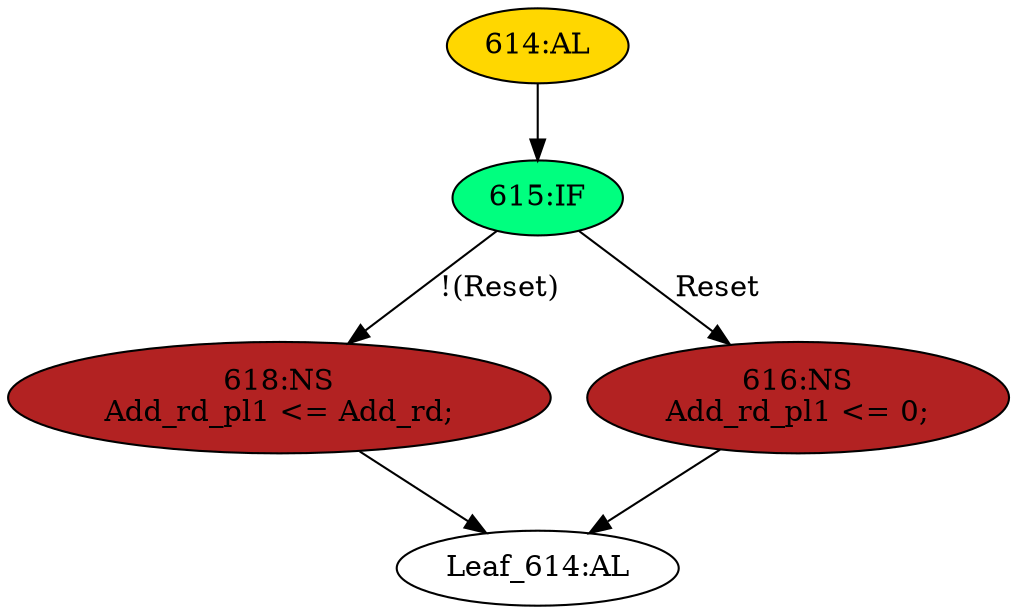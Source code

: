 strict digraph "" {
	node [label="\N"];
	"614:AL"	 [ast="<pyverilog.vparser.ast.Always object at 0x7fbd1c2d4c50>",
		clk_sens=False,
		fillcolor=gold,
		label="614:AL",
		sens="['Clk_SYS', 'Reset']",
		statements="[]",
		style=filled,
		typ=Always,
		use_var="['Reset', 'Add_rd']"];
	"615:IF"	 [ast="<pyverilog.vparser.ast.IfStatement object at 0x7fbd1c2d4dd0>",
		fillcolor=springgreen,
		label="615:IF",
		statements="[]",
		style=filled,
		typ=IfStatement];
	"614:AL" -> "615:IF"	 [cond="[]",
		lineno=None];
	"618:NS"	 [ast="<pyverilog.vparser.ast.NonblockingSubstitution object at 0x7fbd1c2d4e10>",
		fillcolor=firebrick,
		label="618:NS
Add_rd_pl1 <= Add_rd;",
		statements="[<pyverilog.vparser.ast.NonblockingSubstitution object at 0x7fbd1c2d4e10>]",
		style=filled,
		typ=NonblockingSubstitution];
	"615:IF" -> "618:NS"	 [cond="['Reset']",
		label="!(Reset)",
		lineno=615];
	"616:NS"	 [ast="<pyverilog.vparser.ast.NonblockingSubstitution object at 0x7fbd1c2d4f50>",
		fillcolor=firebrick,
		label="616:NS
Add_rd_pl1 <= 0;",
		statements="[<pyverilog.vparser.ast.NonblockingSubstitution object at 0x7fbd1c2d4f50>]",
		style=filled,
		typ=NonblockingSubstitution];
	"615:IF" -> "616:NS"	 [cond="['Reset']",
		label=Reset,
		lineno=615];
	"Leaf_614:AL"	 [def_var="['Add_rd_pl1']",
		label="Leaf_614:AL"];
	"618:NS" -> "Leaf_614:AL"	 [cond="[]",
		lineno=None];
	"616:NS" -> "Leaf_614:AL"	 [cond="[]",
		lineno=None];
}
